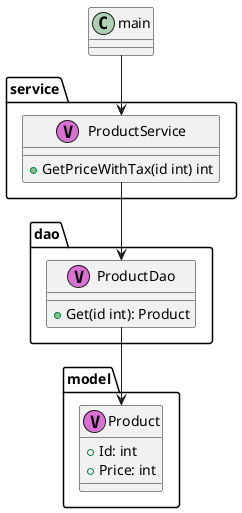@startuml
package "model" {
    class "Product" as model.Product <<V,Orchid>> {
        +Id: int
        +Price: int
    }
}

package "dao" {
    class "ProductDao" as dao.ProductDao <<V,Orchid>> {
        +Get(id int): Product
    }
}

package "service" {
    class "ProductService" as service.ProductService <<V,Orchid>> {
        +GetPriceWithTax(id int) int
    }
}

main --> service.ProductService
service.ProductService --> dao.ProductDao
dao.ProductDao --> model.Product
@enduml
